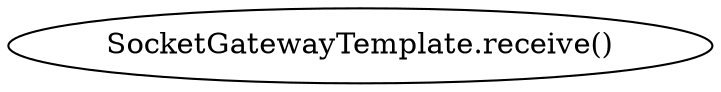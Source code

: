 digraph "" {
	graph [bb="0,0,289.64,36"];
	node [label="\N"];
	"SocketGatewayTemplate.receive()"	 [height=0.5,
		pos="144.82,18",
		width=4.0227];
}
